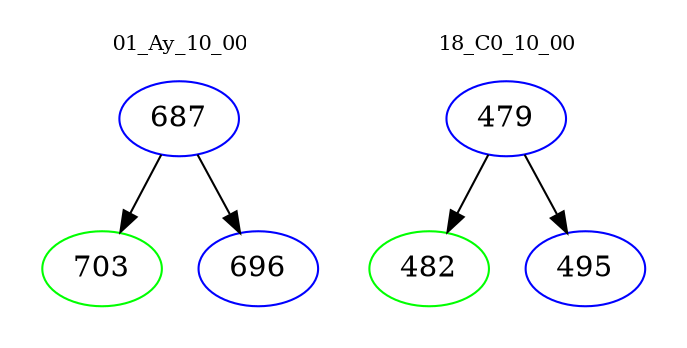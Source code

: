 digraph{
subgraph cluster_0 {
color = white
label = "01_Ay_10_00";
fontsize=10;
T0_687 [label="687", color="blue"]
T0_687 -> T0_703 [color="black"]
T0_703 [label="703", color="green"]
T0_687 -> T0_696 [color="black"]
T0_696 [label="696", color="blue"]
}
subgraph cluster_1 {
color = white
label = "18_C0_10_00";
fontsize=10;
T1_479 [label="479", color="blue"]
T1_479 -> T1_482 [color="black"]
T1_482 [label="482", color="green"]
T1_479 -> T1_495 [color="black"]
T1_495 [label="495", color="blue"]
}
}

